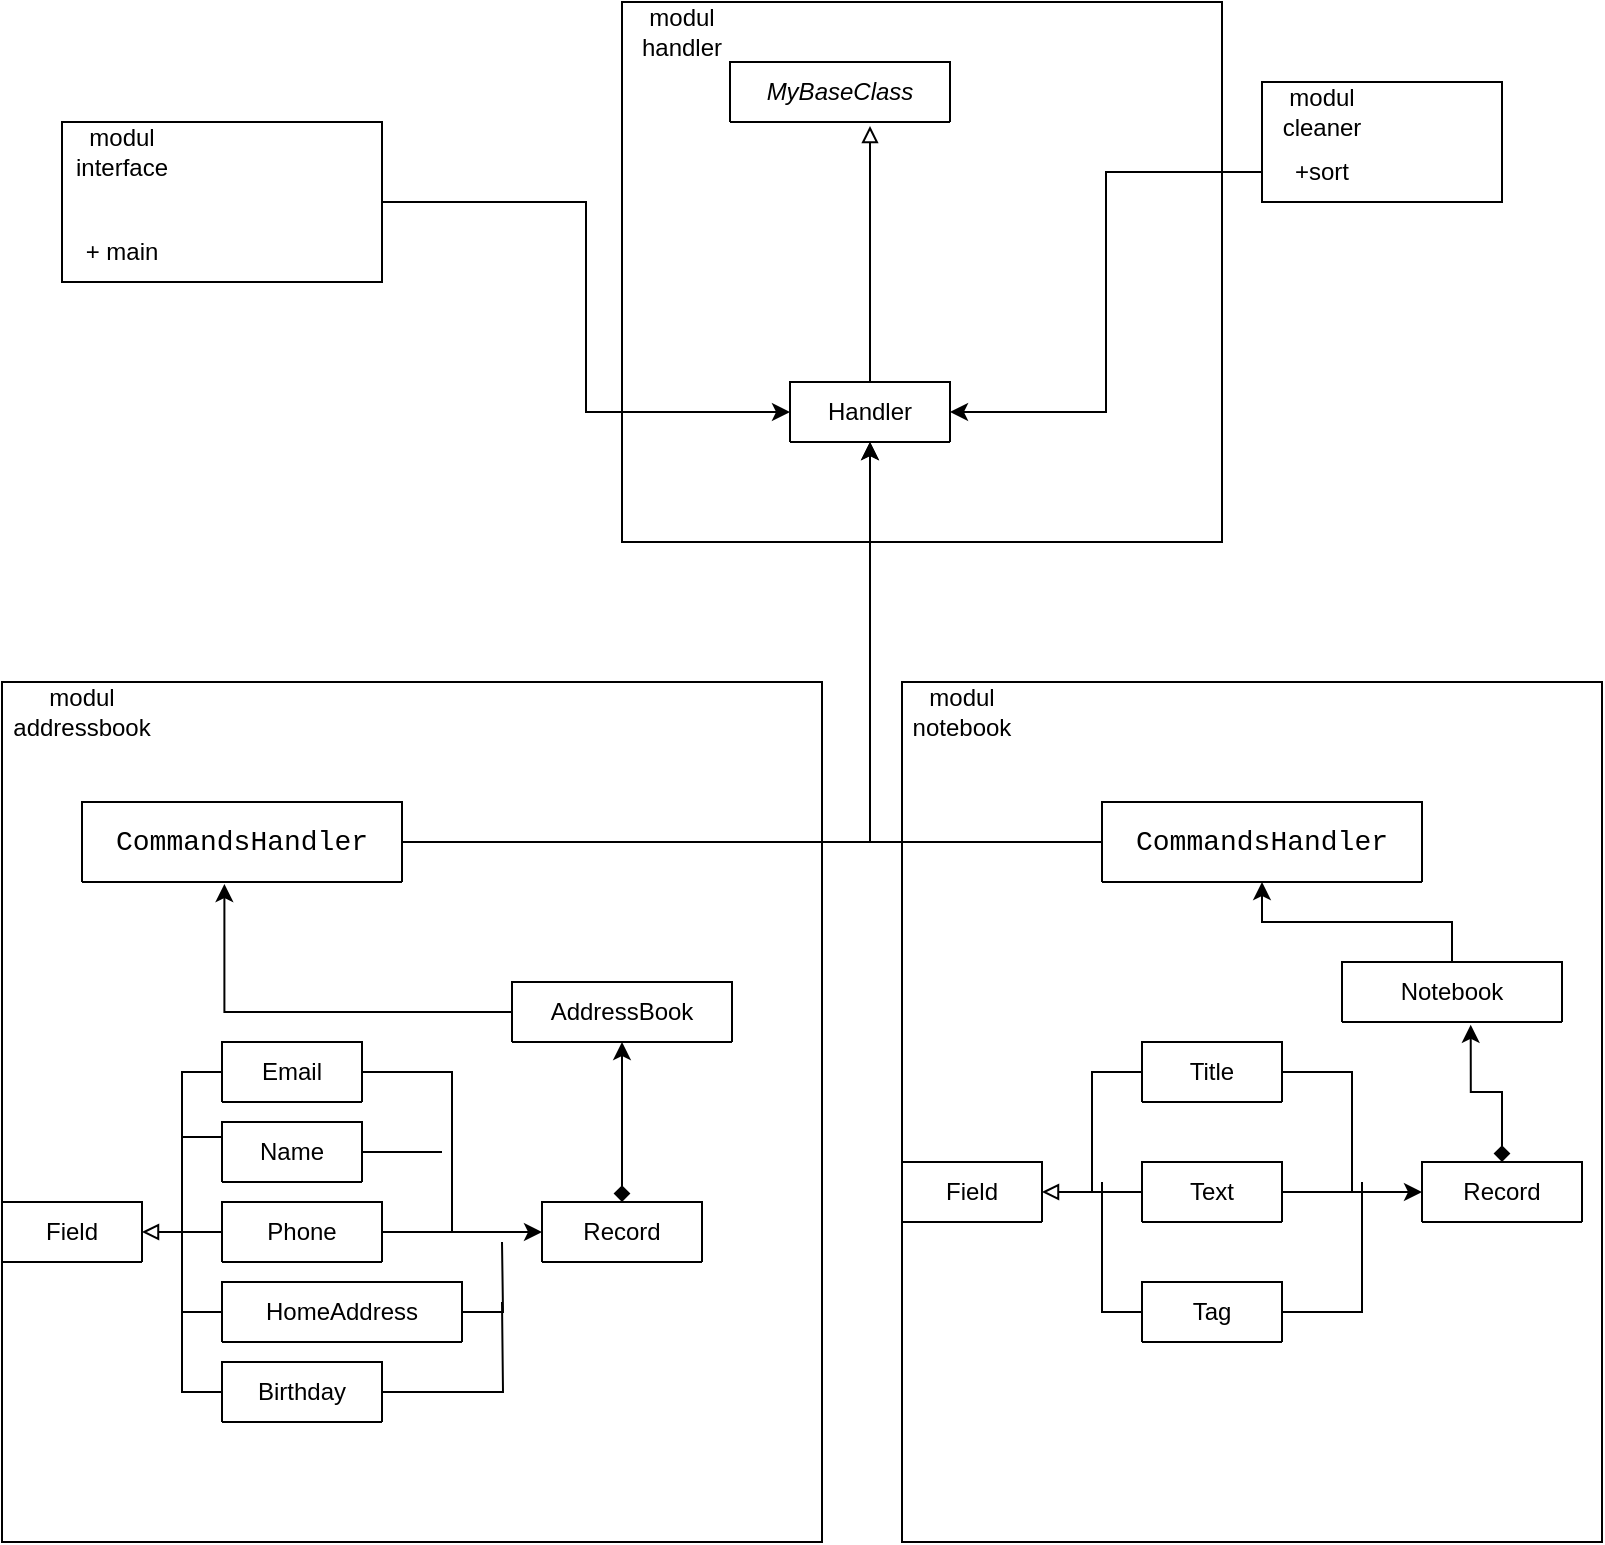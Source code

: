 <mxfile version="21.0.10" type="device"><diagram id="C5RBs43oDa-KdzZeNtuy" name="Page-1"><mxGraphModel dx="1050" dy="549" grid="1" gridSize="10" guides="1" tooltips="1" connect="1" arrows="1" fold="1" page="1" pageScale="1" pageWidth="827" pageHeight="1169" math="0" shadow="0"><root><mxCell id="WIyWlLk6GJQsqaUBKTNV-0"/><mxCell id="WIyWlLk6GJQsqaUBKTNV-1" parent="WIyWlLk6GJQsqaUBKTNV-0"/><mxCell id="cCqd7MNJJcrsHDjFp3FD-171" value="" style="rounded=0;whiteSpace=wrap;html=1;" vertex="1" parent="WIyWlLk6GJQsqaUBKTNV-1"><mxGeometry x="460" y="340" width="350" height="430" as="geometry"/></mxCell><mxCell id="cCqd7MNJJcrsHDjFp3FD-123" value="" style="rounded=0;whiteSpace=wrap;html=1;" vertex="1" parent="WIyWlLk6GJQsqaUBKTNV-1"><mxGeometry x="10" y="340" width="410" height="430" as="geometry"/></mxCell><mxCell id="cCqd7MNJJcrsHDjFp3FD-24" value="" style="rounded=0;whiteSpace=wrap;html=1;align=left;" vertex="1" parent="WIyWlLk6GJQsqaUBKTNV-1"><mxGeometry x="320" width="300" height="270" as="geometry"/></mxCell><mxCell id="cCqd7MNJJcrsHDjFp3FD-6" value="&lt;i&gt;MyBaseClass&lt;/i&gt;" style="swimlane;fontStyle=0;childLayout=stackLayout;horizontal=1;startSize=30;horizontalStack=0;resizeParent=1;resizeParentMax=0;resizeLast=0;collapsible=1;marginBottom=0;whiteSpace=wrap;html=1;" vertex="1" collapsed="1" parent="WIyWlLk6GJQsqaUBKTNV-1"><mxGeometry x="374" y="30" width="110" height="30" as="geometry"><mxRectangle x="404" y="30" width="166" height="120" as="alternateBounds"/></mxGeometry></mxCell><mxCell id="cCqd7MNJJcrsHDjFp3FD-7" value="&lt;div style=&quot;font-family: Consolas, &amp;quot;Courier New&amp;quot;, monospace; line-height: 19px;&quot;&gt;&lt;font style=&quot;font-size: 11px;&quot;&gt;+get_command_suggestion&lt;/font&gt;&lt;/div&gt;" style="text;strokeColor=none;fillColor=none;align=left;verticalAlign=middle;spacingLeft=4;spacingRight=4;overflow=hidden;points=[[0,0.5],[1,0.5]];portConstraint=eastwest;rotatable=0;whiteSpace=wrap;html=1;fontColor=default;labelBackgroundColor=none;labelBorderColor=none;" vertex="1" parent="cCqd7MNJJcrsHDjFp3FD-6"><mxGeometry y="30" width="166" height="30" as="geometry"/></mxCell><mxCell id="cCqd7MNJJcrsHDjFp3FD-8" value="&lt;div style=&quot;line-height: 19px;&quot;&gt;&lt;span style=&quot;font-size: 11px; background-color: rgb(255, 255, 255);&quot;&gt;+execute_command&lt;/span&gt;&lt;br&gt;&lt;/div&gt;" style="text;strokeColor=none;fillColor=none;align=left;verticalAlign=middle;spacingLeft=4;spacingRight=4;overflow=hidden;points=[[0,0.5],[1,0.5]];portConstraint=eastwest;rotatable=0;whiteSpace=wrap;html=1;" vertex="1" parent="cCqd7MNJJcrsHDjFp3FD-6"><mxGeometry y="60" width="166" height="30" as="geometry"/></mxCell><mxCell id="cCqd7MNJJcrsHDjFp3FD-9" value="&lt;font style=&quot;font-size: 11px;&quot;&gt;+run&lt;/font&gt;" style="text;strokeColor=none;fillColor=none;align=left;verticalAlign=middle;spacingLeft=4;spacingRight=4;overflow=hidden;points=[[0,0.5],[1,0.5]];portConstraint=eastwest;rotatable=0;whiteSpace=wrap;html=1;" vertex="1" parent="cCqd7MNJJcrsHDjFp3FD-6"><mxGeometry y="90" width="166" height="30" as="geometry"/></mxCell><mxCell id="cCqd7MNJJcrsHDjFp3FD-125" style="edgeStyle=orthogonalEdgeStyle;rounded=0;orthogonalLoop=1;jettySize=auto;html=1;endArrow=block;endFill=0;" edge="1" parent="WIyWlLk6GJQsqaUBKTNV-1" source="cCqd7MNJJcrsHDjFp3FD-10"><mxGeometry relative="1" as="geometry"><mxPoint x="444" y="62" as="targetPoint"/></mxGeometry></mxCell><mxCell id="cCqd7MNJJcrsHDjFp3FD-10" value="Handler" style="swimlane;fontStyle=0;childLayout=stackLayout;horizontal=1;startSize=30;horizontalStack=0;resizeParent=1;resizeParentMax=0;resizeLast=0;collapsible=1;marginBottom=0;whiteSpace=wrap;html=1;" vertex="1" collapsed="1" parent="WIyWlLk6GJQsqaUBKTNV-1"><mxGeometry x="404" y="190" width="80" height="30" as="geometry"><mxRectangle x="404" y="190" width="166" height="150" as="alternateBounds"/></mxGeometry></mxCell><mxCell id="cCqd7MNJJcrsHDjFp3FD-11" value="-init" style="text;strokeColor=none;fillColor=none;align=left;verticalAlign=middle;spacingLeft=4;spacingRight=4;overflow=hidden;points=[[0,0.5],[1,0.5]];portConstraint=eastwest;rotatable=0;whiteSpace=wrap;html=1;" vertex="1" parent="cCqd7MNJJcrsHDjFp3FD-10"><mxGeometry y="30" width="166" height="30" as="geometry"/></mxCell><mxCell id="cCqd7MNJJcrsHDjFp3FD-52" value="+get_command_suggestion" style="text;strokeColor=none;fillColor=none;align=left;verticalAlign=middle;spacingLeft=4;spacingRight=4;overflow=hidden;points=[[0,0.5],[1,0.5]];portConstraint=eastwest;rotatable=0;whiteSpace=wrap;html=1;" vertex="1" parent="cCqd7MNJJcrsHDjFp3FD-10"><mxGeometry y="60" width="166" height="30" as="geometry"/></mxCell><mxCell id="cCqd7MNJJcrsHDjFp3FD-12" value="+execute_command" style="text;strokeColor=none;fillColor=none;align=left;verticalAlign=middle;spacingLeft=4;spacingRight=4;overflow=hidden;points=[[0,0.5],[1,0.5]];portConstraint=eastwest;rotatable=0;whiteSpace=wrap;html=1;" vertex="1" parent="cCqd7MNJJcrsHDjFp3FD-10"><mxGeometry y="90" width="166" height="30" as="geometry"/></mxCell><mxCell id="cCqd7MNJJcrsHDjFp3FD-13" value="+run" style="text;strokeColor=none;fillColor=none;align=left;verticalAlign=middle;spacingLeft=4;spacingRight=4;overflow=hidden;points=[[0,0.5],[1,0.5]];portConstraint=eastwest;rotatable=0;whiteSpace=wrap;html=1;" vertex="1" parent="cCqd7MNJJcrsHDjFp3FD-10"><mxGeometry y="120" width="166" height="30" as="geometry"/></mxCell><mxCell id="cCqd7MNJJcrsHDjFp3FD-25" value="modul handler" style="text;html=1;strokeColor=none;fillColor=none;align=center;verticalAlign=middle;whiteSpace=wrap;rounded=0;" vertex="1" parent="WIyWlLk6GJQsqaUBKTNV-1"><mxGeometry x="320" width="60" height="30" as="geometry"/></mxCell><mxCell id="cCqd7MNJJcrsHDjFp3FD-29" style="edgeStyle=orthogonalEdgeStyle;rounded=0;orthogonalLoop=1;jettySize=auto;html=1;entryX=0;entryY=0.5;entryDx=0;entryDy=0;" edge="1" parent="WIyWlLk6GJQsqaUBKTNV-1" source="cCqd7MNJJcrsHDjFp3FD-26" target="cCqd7MNJJcrsHDjFp3FD-12"><mxGeometry relative="1" as="geometry"/></mxCell><mxCell id="cCqd7MNJJcrsHDjFp3FD-26" value="" style="rounded=0;whiteSpace=wrap;html=1;" vertex="1" parent="WIyWlLk6GJQsqaUBKTNV-1"><mxGeometry x="40" y="60" width="160" height="80" as="geometry"/></mxCell><mxCell id="cCqd7MNJJcrsHDjFp3FD-27" value="modul interface" style="text;html=1;strokeColor=none;fillColor=none;align=center;verticalAlign=middle;whiteSpace=wrap;rounded=0;" vertex="1" parent="WIyWlLk6GJQsqaUBKTNV-1"><mxGeometry x="40" y="60" width="60" height="30" as="geometry"/></mxCell><mxCell id="cCqd7MNJJcrsHDjFp3FD-28" value="+ main" style="text;html=1;strokeColor=none;fillColor=none;align=center;verticalAlign=middle;whiteSpace=wrap;rounded=0;" vertex="1" parent="WIyWlLk6GJQsqaUBKTNV-1"><mxGeometry x="40" y="110" width="60" height="30" as="geometry"/></mxCell><mxCell id="cCqd7MNJJcrsHDjFp3FD-30" value="" style="rounded=0;whiteSpace=wrap;html=1;" vertex="1" parent="WIyWlLk6GJQsqaUBKTNV-1"><mxGeometry x="640" y="40" width="120" height="60" as="geometry"/></mxCell><mxCell id="cCqd7MNJJcrsHDjFp3FD-32" value="modul cleaner" style="text;html=1;strokeColor=none;fillColor=none;align=center;verticalAlign=middle;whiteSpace=wrap;rounded=0;" vertex="1" parent="WIyWlLk6GJQsqaUBKTNV-1"><mxGeometry x="640" y="40" width="60" height="30" as="geometry"/></mxCell><mxCell id="cCqd7MNJJcrsHDjFp3FD-35" style="edgeStyle=orthogonalEdgeStyle;rounded=0;orthogonalLoop=1;jettySize=auto;html=1;entryX=1;entryY=0.5;entryDx=0;entryDy=0;" edge="1" parent="WIyWlLk6GJQsqaUBKTNV-1" source="cCqd7MNJJcrsHDjFp3FD-34" target="cCqd7MNJJcrsHDjFp3FD-12"><mxGeometry relative="1" as="geometry"/></mxCell><mxCell id="cCqd7MNJJcrsHDjFp3FD-34" value="+sort" style="text;html=1;strokeColor=none;fillColor=none;align=center;verticalAlign=middle;whiteSpace=wrap;rounded=0;" vertex="1" parent="WIyWlLk6GJQsqaUBKTNV-1"><mxGeometry x="640" y="70" width="60" height="30" as="geometry"/></mxCell><mxCell id="cCqd7MNJJcrsHDjFp3FD-122" style="edgeStyle=orthogonalEdgeStyle;rounded=0;orthogonalLoop=1;jettySize=auto;html=1;" edge="1" parent="WIyWlLk6GJQsqaUBKTNV-1" source="cCqd7MNJJcrsHDjFp3FD-36" target="cCqd7MNJJcrsHDjFp3FD-10"><mxGeometry relative="1" as="geometry"/></mxCell><mxCell id="cCqd7MNJJcrsHDjFp3FD-36" value="&lt;div style=&quot;font-family: Consolas, &amp;quot;Courier New&amp;quot;, monospace; font-size: 14px; line-height: 19px;&quot;&gt;&lt;span style=&quot;background-color: rgb(255, 255, 255);&quot;&gt;CommandsHandler&lt;/span&gt;&lt;/div&gt;" style="swimlane;fontStyle=0;childLayout=stackLayout;horizontal=1;startSize=40;horizontalStack=0;resizeParent=1;resizeParentMax=0;resizeLast=0;collapsible=1;marginBottom=0;whiteSpace=wrap;html=1;" vertex="1" collapsed="1" parent="WIyWlLk6GJQsqaUBKTNV-1"><mxGeometry x="50" y="400" width="160" height="40" as="geometry"><mxRectangle x="50" y="360" width="190" height="220" as="alternateBounds"/></mxGeometry></mxCell><mxCell id="cCqd7MNJJcrsHDjFp3FD-37" value="&lt;div style=&quot;font-family: Consolas, &amp;quot;Courier New&amp;quot;, monospace; font-size: 14px; line-height: 19px;&quot;&gt;&lt;span style=&quot;background-color: rgb(255, 255, 255);&quot;&gt;+add_contacts&lt;/span&gt;&lt;/div&gt;" style="text;strokeColor=none;fillColor=none;align=left;verticalAlign=middle;spacingLeft=4;spacingRight=4;overflow=hidden;points=[[0,0.5],[1,0.5]];portConstraint=eastwest;rotatable=0;whiteSpace=wrap;html=1;" vertex="1" parent="cCqd7MNJJcrsHDjFp3FD-36"><mxGeometry y="40" width="190" height="30" as="geometry"/></mxCell><mxCell id="cCqd7MNJJcrsHDjFp3FD-38" value="&lt;div style=&quot;font-family: Consolas, &amp;quot;Courier New&amp;quot;, monospace; font-size: 14px; line-height: 19px;&quot;&gt;&lt;span style=&quot;background-color: rgb(255, 255, 255);&quot;&gt;+show_all_contacts&lt;/span&gt;&lt;/div&gt;" style="text;strokeColor=none;fillColor=none;align=left;verticalAlign=middle;spacingLeft=4;spacingRight=4;overflow=hidden;points=[[0,0.5],[1,0.5]];portConstraint=eastwest;rotatable=0;whiteSpace=wrap;html=1;" vertex="1" parent="cCqd7MNJJcrsHDjFp3FD-36"><mxGeometry y="70" width="190" height="30" as="geometry"/></mxCell><mxCell id="cCqd7MNJJcrsHDjFp3FD-39" value="&lt;div style=&quot;font-family: Consolas, &amp;quot;Courier New&amp;quot;, monospace; font-size: 14px; line-height: 19px;&quot;&gt;&lt;span style=&quot;background-color: rgb(255, 255, 255);&quot;&gt;+find_contacts&lt;/span&gt;&lt;/div&gt;" style="text;strokeColor=none;fillColor=none;align=left;verticalAlign=middle;spacingLeft=4;spacingRight=4;overflow=hidden;points=[[0,0.5],[1,0.5]];portConstraint=eastwest;rotatable=0;whiteSpace=wrap;html=1;" vertex="1" parent="cCqd7MNJJcrsHDjFp3FD-36"><mxGeometry y="100" width="190" height="30" as="geometry"/></mxCell><mxCell id="cCqd7MNJJcrsHDjFp3FD-40" value="&lt;div style=&quot;font-family: Consolas, &amp;quot;Courier New&amp;quot;, monospace; font-size: 14px; line-height: 19px;&quot;&gt;&lt;div style=&quot;line-height: 19px;&quot;&gt;&lt;span style=&quot;background-color: rgb(255, 255, 255);&quot;&gt;+birthday_contacts&lt;/span&gt;&lt;/div&gt;&lt;/div&gt;" style="text;strokeColor=none;fillColor=none;align=left;verticalAlign=middle;spacingLeft=4;spacingRight=4;overflow=hidden;points=[[0,0.5],[1,0.5]];portConstraint=eastwest;rotatable=0;whiteSpace=wrap;html=1;" vertex="1" parent="cCqd7MNJJcrsHDjFp3FD-36"><mxGeometry y="130" width="190" height="30" as="geometry"/></mxCell><mxCell id="cCqd7MNJJcrsHDjFp3FD-42" value="&lt;div style=&quot;font-family: Consolas, &amp;quot;Courier New&amp;quot;, monospace; font-size: 14px; line-height: 19px;&quot;&gt;&lt;div style=&quot;line-height: 19px;&quot;&gt;&lt;div style=&quot;line-height: 19px;&quot;&gt;&lt;span style=&quot;background-color: rgb(255, 255, 255);&quot;&gt;+change_contacts&lt;/span&gt;&lt;/div&gt;&lt;/div&gt;&lt;/div&gt;" style="text;strokeColor=none;fillColor=none;align=left;verticalAlign=middle;spacingLeft=4;spacingRight=4;overflow=hidden;points=[[0,0.5],[1,0.5]];portConstraint=eastwest;rotatable=0;whiteSpace=wrap;html=1;" vertex="1" parent="cCqd7MNJJcrsHDjFp3FD-36"><mxGeometry y="160" width="190" height="30" as="geometry"/></mxCell><mxCell id="cCqd7MNJJcrsHDjFp3FD-43" value="&lt;div style=&quot;font-family: Consolas, &amp;quot;Courier New&amp;quot;, monospace; font-size: 14px; line-height: 19px;&quot;&gt;&lt;div style=&quot;line-height: 19px;&quot;&gt;&lt;div style=&quot;line-height: 19px;&quot;&gt;&lt;div style=&quot;line-height: 19px;&quot;&gt;&lt;span style=&quot;background-color: rgb(255, 255, 255);&quot;&gt;+remove_contacts&lt;/span&gt;&lt;/div&gt;&lt;/div&gt;&lt;/div&gt;&lt;/div&gt;" style="text;strokeColor=none;fillColor=none;align=left;verticalAlign=middle;spacingLeft=4;spacingRight=4;overflow=hidden;points=[[0,0.5],[1,0.5]];portConstraint=eastwest;rotatable=0;whiteSpace=wrap;html=1;" vertex="1" parent="cCqd7MNJJcrsHDjFp3FD-36"><mxGeometry y="190" width="190" height="30" as="geometry"/></mxCell><mxCell id="cCqd7MNJJcrsHDjFp3FD-121" style="edgeStyle=orthogonalEdgeStyle;rounded=0;orthogonalLoop=1;jettySize=auto;html=1;entryX=0.445;entryY=1.025;entryDx=0;entryDy=0;entryPerimeter=0;" edge="1" parent="WIyWlLk6GJQsqaUBKTNV-1" source="cCqd7MNJJcrsHDjFp3FD-44" target="cCqd7MNJJcrsHDjFp3FD-36"><mxGeometry relative="1" as="geometry"/></mxCell><mxCell id="cCqd7MNJJcrsHDjFp3FD-44" value="AddressBook" style="swimlane;fontStyle=0;childLayout=stackLayout;horizontal=1;startSize=30;horizontalStack=0;resizeParent=1;resizeParentMax=0;resizeLast=0;collapsible=1;marginBottom=0;whiteSpace=wrap;html=1;" vertex="1" collapsed="1" parent="WIyWlLk6GJQsqaUBKTNV-1"><mxGeometry x="265" y="490" width="110" height="30" as="geometry"><mxRectangle x="40" y="480" width="140" height="270" as="alternateBounds"/></mxGeometry></mxCell><mxCell id="cCqd7MNJJcrsHDjFp3FD-57" value="-instance" style="text;strokeColor=none;fillColor=none;align=left;verticalAlign=middle;spacingLeft=4;spacingRight=4;overflow=hidden;points=[[0,0.5],[1,0.5]];portConstraint=eastwest;rotatable=0;whiteSpace=wrap;html=1;" vertex="1" parent="cCqd7MNJJcrsHDjFp3FD-44"><mxGeometry y="30" width="140" height="30" as="geometry"/></mxCell><mxCell id="cCqd7MNJJcrsHDjFp3FD-45" value="-new" style="text;strokeColor=none;fillColor=none;align=left;verticalAlign=middle;spacingLeft=4;spacingRight=4;overflow=hidden;points=[[0,0.5],[1,0.5]];portConstraint=eastwest;rotatable=0;whiteSpace=wrap;html=1;" vertex="1" parent="cCqd7MNJJcrsHDjFp3FD-44"><mxGeometry y="60" width="140" height="30" as="geometry"/></mxCell><mxCell id="cCqd7MNJJcrsHDjFp3FD-46" value="-init" style="text;strokeColor=none;fillColor=none;align=left;verticalAlign=middle;spacingLeft=4;spacingRight=4;overflow=hidden;points=[[0,0.5],[1,0.5]];portConstraint=eastwest;rotatable=0;whiteSpace=wrap;html=1;" vertex="1" parent="cCqd7MNJJcrsHDjFp3FD-44"><mxGeometry y="90" width="140" height="30" as="geometry"/></mxCell><mxCell id="cCqd7MNJJcrsHDjFp3FD-47" value="+remove_contacts" style="text;strokeColor=none;fillColor=none;align=left;verticalAlign=middle;spacingLeft=4;spacingRight=4;overflow=hidden;points=[[0,0.5],[1,0.5]];portConstraint=eastwest;rotatable=0;whiteSpace=wrap;html=1;" vertex="1" parent="cCqd7MNJJcrsHDjFp3FD-44"><mxGeometry y="120" width="140" height="30" as="geometry"/></mxCell><mxCell id="cCqd7MNJJcrsHDjFp3FD-48" value="+iterate" style="text;strokeColor=none;fillColor=none;align=left;verticalAlign=middle;spacingLeft=4;spacingRight=4;overflow=hidden;points=[[0,0.5],[1,0.5]];portConstraint=eastwest;rotatable=0;whiteSpace=wrap;html=1;" vertex="1" parent="cCqd7MNJJcrsHDjFp3FD-44"><mxGeometry y="150" width="140" height="30" as="geometry"/></mxCell><mxCell id="cCqd7MNJJcrsHDjFp3FD-49" value="+add_record" style="text;strokeColor=none;fillColor=none;align=left;verticalAlign=middle;spacingLeft=4;spacingRight=4;overflow=hidden;points=[[0,0.5],[1,0.5]];portConstraint=eastwest;rotatable=0;whiteSpace=wrap;html=1;" vertex="1" parent="cCqd7MNJJcrsHDjFp3FD-44"><mxGeometry y="180" width="140" height="30" as="geometry"/></mxCell><mxCell id="cCqd7MNJJcrsHDjFp3FD-50" value="+save_contacts" style="text;strokeColor=none;fillColor=none;align=left;verticalAlign=middle;spacingLeft=4;spacingRight=4;overflow=hidden;points=[[0,0.5],[1,0.5]];portConstraint=eastwest;rotatable=0;whiteSpace=wrap;html=1;" vertex="1" parent="cCqd7MNJJcrsHDjFp3FD-44"><mxGeometry y="210" width="140" height="30" as="geometry"/></mxCell><mxCell id="cCqd7MNJJcrsHDjFp3FD-51" value="+load_contacts" style="text;strokeColor=none;fillColor=none;align=left;verticalAlign=middle;spacingLeft=4;spacingRight=4;overflow=hidden;points=[[0,0.5],[1,0.5]];portConstraint=eastwest;rotatable=0;whiteSpace=wrap;html=1;" vertex="1" parent="cCqd7MNJJcrsHDjFp3FD-44"><mxGeometry y="240" width="140" height="30" as="geometry"/></mxCell><mxCell id="cCqd7MNJJcrsHDjFp3FD-119" style="edgeStyle=orthogonalEdgeStyle;rounded=0;orthogonalLoop=1;jettySize=auto;html=1;startArrow=diamond;startFill=1;" edge="1" parent="WIyWlLk6GJQsqaUBKTNV-1" source="cCqd7MNJJcrsHDjFp3FD-53"><mxGeometry relative="1" as="geometry"><mxPoint x="320" y="520" as="targetPoint"/></mxGeometry></mxCell><mxCell id="cCqd7MNJJcrsHDjFp3FD-53" value="Record" style="swimlane;fontStyle=0;childLayout=stackLayout;horizontal=1;startSize=30;horizontalStack=0;resizeParent=1;resizeParentMax=0;resizeLast=0;collapsible=1;marginBottom=0;whiteSpace=wrap;html=1;" vertex="1" collapsed="1" parent="WIyWlLk6GJQsqaUBKTNV-1"><mxGeometry x="280" y="600" width="80" height="30" as="geometry"><mxRectangle x="210" y="480" width="140" height="240" as="alternateBounds"/></mxGeometry></mxCell><mxCell id="cCqd7MNJJcrsHDjFp3FD-54" value="-init" style="text;strokeColor=none;fillColor=none;align=left;verticalAlign=middle;spacingLeft=4;spacingRight=4;overflow=hidden;points=[[0,0.5],[1,0.5]];portConstraint=eastwest;rotatable=0;whiteSpace=wrap;html=1;" vertex="1" parent="cCqd7MNJJcrsHDjFp3FD-53"><mxGeometry y="30" width="140" height="30" as="geometry"/></mxCell><mxCell id="cCqd7MNJJcrsHDjFp3FD-55" value="+add_phone" style="text;strokeColor=none;fillColor=none;align=left;verticalAlign=middle;spacingLeft=4;spacingRight=4;overflow=hidden;points=[[0,0.5],[1,0.5]];portConstraint=eastwest;rotatable=0;whiteSpace=wrap;html=1;" vertex="1" parent="cCqd7MNJJcrsHDjFp3FD-53"><mxGeometry y="60" width="140" height="30" as="geometry"/></mxCell><mxCell id="cCqd7MNJJcrsHDjFp3FD-56" value="+create_phone" style="text;strokeColor=none;fillColor=none;align=left;verticalAlign=middle;spacingLeft=4;spacingRight=4;overflow=hidden;points=[[0,0.5],[1,0.5]];portConstraint=eastwest;rotatable=0;whiteSpace=wrap;html=1;" vertex="1" parent="cCqd7MNJJcrsHDjFp3FD-53"><mxGeometry y="90" width="140" height="30" as="geometry"/></mxCell><mxCell id="cCqd7MNJJcrsHDjFp3FD-58" value="+create_email" style="text;strokeColor=none;fillColor=none;align=left;verticalAlign=middle;spacingLeft=4;spacingRight=4;overflow=hidden;points=[[0,0.5],[1,0.5]];portConstraint=eastwest;rotatable=0;whiteSpace=wrap;html=1;" vertex="1" parent="cCqd7MNJJcrsHDjFp3FD-53"><mxGeometry y="120" width="140" height="30" as="geometry"/></mxCell><mxCell id="cCqd7MNJJcrsHDjFp3FD-59" value="+create_birthday" style="text;strokeColor=none;fillColor=none;align=left;verticalAlign=middle;spacingLeft=4;spacingRight=4;overflow=hidden;points=[[0,0.5],[1,0.5]];portConstraint=eastwest;rotatable=0;whiteSpace=wrap;html=1;" vertex="1" parent="cCqd7MNJJcrsHDjFp3FD-53"><mxGeometry y="150" width="140" height="30" as="geometry"/></mxCell><mxCell id="cCqd7MNJJcrsHDjFp3FD-60" value="+home_address_create" style="text;strokeColor=none;fillColor=none;align=left;verticalAlign=middle;spacingLeft=4;spacingRight=4;overflow=hidden;points=[[0,0.5],[1,0.5]];portConstraint=eastwest;rotatable=0;whiteSpace=wrap;html=1;" vertex="1" parent="cCqd7MNJJcrsHDjFp3FD-53"><mxGeometry y="180" width="140" height="30" as="geometry"/></mxCell><mxCell id="cCqd7MNJJcrsHDjFp3FD-61" value="+formatting_record" style="text;strokeColor=none;fillColor=none;align=left;verticalAlign=middle;spacingLeft=4;spacingRight=4;overflow=hidden;points=[[0,0.5],[1,0.5]];portConstraint=eastwest;rotatable=0;whiteSpace=wrap;html=1;" vertex="1" parent="cCqd7MNJJcrsHDjFp3FD-53"><mxGeometry y="210" width="140" height="30" as="geometry"/></mxCell><mxCell id="cCqd7MNJJcrsHDjFp3FD-62" value="Field" style="swimlane;fontStyle=0;childLayout=stackLayout;horizontal=1;startSize=30;horizontalStack=0;resizeParent=1;resizeParentMax=0;resizeLast=0;collapsible=1;marginBottom=0;whiteSpace=wrap;html=1;" vertex="1" collapsed="1" parent="WIyWlLk6GJQsqaUBKTNV-1"><mxGeometry x="10" y="600" width="70" height="30" as="geometry"><mxRectangle x="480" y="410" width="140" height="90" as="alternateBounds"/></mxGeometry></mxCell><mxCell id="cCqd7MNJJcrsHDjFp3FD-63" value="-init" style="text;strokeColor=none;fillColor=none;align=left;verticalAlign=middle;spacingLeft=4;spacingRight=4;overflow=hidden;points=[[0,0.5],[1,0.5]];portConstraint=eastwest;rotatable=0;whiteSpace=wrap;html=1;" vertex="1" parent="cCqd7MNJJcrsHDjFp3FD-62"><mxGeometry y="30" width="140" height="30" as="geometry"/></mxCell><mxCell id="cCqd7MNJJcrsHDjFp3FD-64" value="-value" style="text;strokeColor=none;fillColor=none;align=left;verticalAlign=middle;spacingLeft=4;spacingRight=4;overflow=hidden;points=[[0,0.5],[1,0.5]];portConstraint=eastwest;rotatable=0;whiteSpace=wrap;html=1;" vertex="1" parent="cCqd7MNJJcrsHDjFp3FD-62"><mxGeometry y="60" width="140" height="30" as="geometry"/></mxCell><mxCell id="cCqd7MNJJcrsHDjFp3FD-110" style="edgeStyle=orthogonalEdgeStyle;rounded=0;orthogonalLoop=1;jettySize=auto;html=1;exitX=0;exitY=0.25;exitDx=0;exitDy=0;endArrow=none;endFill=0;" edge="1" parent="WIyWlLk6GJQsqaUBKTNV-1" source="cCqd7MNJJcrsHDjFp3FD-66"><mxGeometry relative="1" as="geometry"><mxPoint x="100" y="570" as="targetPoint"/></mxGeometry></mxCell><mxCell id="cCqd7MNJJcrsHDjFp3FD-115" style="edgeStyle=orthogonalEdgeStyle;rounded=0;orthogonalLoop=1;jettySize=auto;html=1;endArrow=none;endFill=0;" edge="1" parent="WIyWlLk6GJQsqaUBKTNV-1" source="cCqd7MNJJcrsHDjFp3FD-66"><mxGeometry relative="1" as="geometry"><mxPoint x="230" y="575" as="targetPoint"/></mxGeometry></mxCell><mxCell id="cCqd7MNJJcrsHDjFp3FD-66" value="Name" style="swimlane;fontStyle=0;childLayout=stackLayout;horizontal=1;startSize=30;horizontalStack=0;resizeParent=1;resizeParentMax=0;resizeLast=0;collapsible=1;marginBottom=0;whiteSpace=wrap;html=1;" vertex="1" collapsed="1" parent="WIyWlLk6GJQsqaUBKTNV-1"><mxGeometry x="120" y="560" width="70" height="30" as="geometry"><mxRectangle x="40" y="560" width="140" height="60" as="alternateBounds"/></mxGeometry></mxCell><mxCell id="cCqd7MNJJcrsHDjFp3FD-111" style="edgeStyle=orthogonalEdgeStyle;rounded=0;orthogonalLoop=1;jettySize=auto;html=1;endArrow=none;endFill=0;" edge="1" parent="WIyWlLk6GJQsqaUBKTNV-1" source="cCqd7MNJJcrsHDjFp3FD-70"><mxGeometry relative="1" as="geometry"><mxPoint x="90" y="615" as="targetPoint"/></mxGeometry></mxCell><mxCell id="cCqd7MNJJcrsHDjFp3FD-116" style="edgeStyle=orthogonalEdgeStyle;rounded=0;orthogonalLoop=1;jettySize=auto;html=1;endArrow=none;endFill=0;" edge="1" parent="WIyWlLk6GJQsqaUBKTNV-1" source="cCqd7MNJJcrsHDjFp3FD-70"><mxGeometry relative="1" as="geometry"><mxPoint x="240" y="615" as="targetPoint"/></mxGeometry></mxCell><mxCell id="cCqd7MNJJcrsHDjFp3FD-70" value="Phone" style="swimlane;fontStyle=0;childLayout=stackLayout;horizontal=1;startSize=30;horizontalStack=0;resizeParent=1;resizeParentMax=0;resizeLast=0;collapsible=1;marginBottom=0;whiteSpace=wrap;html=1;" vertex="1" collapsed="1" parent="WIyWlLk6GJQsqaUBKTNV-1"><mxGeometry x="120" y="600" width="80" height="30" as="geometry"><mxRectangle x="140" y="560" width="140" height="90" as="alternateBounds"/></mxGeometry></mxCell><mxCell id="cCqd7MNJJcrsHDjFp3FD-71" value="-value" style="text;strokeColor=none;fillColor=none;align=left;verticalAlign=middle;spacingLeft=4;spacingRight=4;overflow=hidden;points=[[0,0.5],[1,0.5]];portConstraint=eastwest;rotatable=0;whiteSpace=wrap;html=1;" vertex="1" parent="cCqd7MNJJcrsHDjFp3FD-70"><mxGeometry y="30" width="140" height="30" as="geometry"/></mxCell><mxCell id="cCqd7MNJJcrsHDjFp3FD-72" value="+validate_phone" style="text;strokeColor=none;fillColor=none;align=left;verticalAlign=middle;spacingLeft=4;spacingRight=4;overflow=hidden;points=[[0,0.5],[1,0.5]];portConstraint=eastwest;rotatable=0;whiteSpace=wrap;html=1;" vertex="1" parent="cCqd7MNJJcrsHDjFp3FD-70"><mxGeometry y="60" width="140" height="30" as="geometry"/></mxCell><mxCell id="cCqd7MNJJcrsHDjFp3FD-109" style="edgeStyle=orthogonalEdgeStyle;rounded=0;orthogonalLoop=1;jettySize=auto;html=1;entryX=1;entryY=0.5;entryDx=0;entryDy=0;endArrow=block;endFill=0;" edge="1" parent="WIyWlLk6GJQsqaUBKTNV-1" source="cCqd7MNJJcrsHDjFp3FD-74" target="cCqd7MNJJcrsHDjFp3FD-62"><mxGeometry relative="1" as="geometry"/></mxCell><mxCell id="cCqd7MNJJcrsHDjFp3FD-114" style="edgeStyle=orthogonalEdgeStyle;rounded=0;orthogonalLoop=1;jettySize=auto;html=1;entryX=0;entryY=0.5;entryDx=0;entryDy=0;" edge="1" parent="WIyWlLk6GJQsqaUBKTNV-1" source="cCqd7MNJJcrsHDjFp3FD-74" target="cCqd7MNJJcrsHDjFp3FD-53"><mxGeometry relative="1" as="geometry"/></mxCell><mxCell id="cCqd7MNJJcrsHDjFp3FD-74" value="Email" style="swimlane;fontStyle=0;childLayout=stackLayout;horizontal=1;startSize=30;horizontalStack=0;resizeParent=1;resizeParentMax=0;resizeLast=0;collapsible=1;marginBottom=0;whiteSpace=wrap;html=1;" vertex="1" collapsed="1" parent="WIyWlLk6GJQsqaUBKTNV-1"><mxGeometry x="120" y="520" width="70" height="30" as="geometry"><mxRectangle x="240" y="560" width="140" height="60" as="alternateBounds"/></mxGeometry></mxCell><mxCell id="cCqd7MNJJcrsHDjFp3FD-75" value="+validate_email" style="text;strokeColor=none;fillColor=none;align=left;verticalAlign=middle;spacingLeft=4;spacingRight=4;overflow=hidden;points=[[0,0.5],[1,0.5]];portConstraint=eastwest;rotatable=0;whiteSpace=wrap;html=1;" vertex="1" parent="cCqd7MNJJcrsHDjFp3FD-74"><mxGeometry y="30" width="140" height="30" as="geometry"/></mxCell><mxCell id="cCqd7MNJJcrsHDjFp3FD-113" style="edgeStyle=orthogonalEdgeStyle;rounded=0;orthogonalLoop=1;jettySize=auto;html=1;endArrow=none;endFill=0;" edge="1" parent="WIyWlLk6GJQsqaUBKTNV-1" source="cCqd7MNJJcrsHDjFp3FD-78"><mxGeometry relative="1" as="geometry"><mxPoint x="100" y="650" as="targetPoint"/></mxGeometry></mxCell><mxCell id="cCqd7MNJJcrsHDjFp3FD-118" style="edgeStyle=orthogonalEdgeStyle;rounded=0;orthogonalLoop=1;jettySize=auto;html=1;endArrow=none;endFill=0;" edge="1" parent="WIyWlLk6GJQsqaUBKTNV-1" source="cCqd7MNJJcrsHDjFp3FD-78"><mxGeometry relative="1" as="geometry"><mxPoint x="260" y="650" as="targetPoint"/></mxGeometry></mxCell><mxCell id="cCqd7MNJJcrsHDjFp3FD-78" value="Birthday" style="swimlane;fontStyle=0;childLayout=stackLayout;horizontal=1;startSize=30;horizontalStack=0;resizeParent=1;resizeParentMax=0;resizeLast=0;collapsible=1;marginBottom=0;whiteSpace=wrap;html=1;" vertex="1" collapsed="1" parent="WIyWlLk6GJQsqaUBKTNV-1"><mxGeometry x="120" y="680" width="80" height="30" as="geometry"><mxRectangle x="334" y="560" width="140" height="90" as="alternateBounds"/></mxGeometry></mxCell><mxCell id="cCqd7MNJJcrsHDjFp3FD-79" value="-value" style="text;strokeColor=none;fillColor=none;align=left;verticalAlign=middle;spacingLeft=4;spacingRight=4;overflow=hidden;points=[[0,0.5],[1,0.5]];portConstraint=eastwest;rotatable=0;whiteSpace=wrap;html=1;" vertex="1" parent="cCqd7MNJJcrsHDjFp3FD-78"><mxGeometry y="30" width="140" height="30" as="geometry"/></mxCell><mxCell id="cCqd7MNJJcrsHDjFp3FD-80" value="+validate_birthday" style="text;strokeColor=none;fillColor=none;align=left;verticalAlign=middle;spacingLeft=4;spacingRight=4;overflow=hidden;points=[[0,0.5],[1,0.5]];portConstraint=eastwest;rotatable=0;whiteSpace=wrap;html=1;" vertex="1" parent="cCqd7MNJJcrsHDjFp3FD-78"><mxGeometry y="60" width="140" height="30" as="geometry"/></mxCell><mxCell id="cCqd7MNJJcrsHDjFp3FD-112" style="edgeStyle=orthogonalEdgeStyle;rounded=0;orthogonalLoop=1;jettySize=auto;html=1;endArrow=none;endFill=0;" edge="1" parent="WIyWlLk6GJQsqaUBKTNV-1" source="cCqd7MNJJcrsHDjFp3FD-82"><mxGeometry relative="1" as="geometry"><mxPoint x="100" y="610" as="targetPoint"/></mxGeometry></mxCell><mxCell id="cCqd7MNJJcrsHDjFp3FD-117" style="edgeStyle=orthogonalEdgeStyle;rounded=0;orthogonalLoop=1;jettySize=auto;html=1;endArrow=none;endFill=0;" edge="1" parent="WIyWlLk6GJQsqaUBKTNV-1" source="cCqd7MNJJcrsHDjFp3FD-82"><mxGeometry relative="1" as="geometry"><mxPoint x="260" y="620" as="targetPoint"/></mxGeometry></mxCell><mxCell id="cCqd7MNJJcrsHDjFp3FD-82" value="HomeAddress" style="swimlane;fontStyle=0;childLayout=stackLayout;horizontal=1;startSize=30;horizontalStack=0;resizeParent=1;resizeParentMax=0;resizeLast=0;collapsible=1;marginBottom=0;whiteSpace=wrap;html=1;" vertex="1" collapsed="1" parent="WIyWlLk6GJQsqaUBKTNV-1"><mxGeometry x="120" y="640" width="120" height="30" as="geometry"><mxRectangle x="440" y="560" width="140" height="60" as="alternateBounds"/></mxGeometry></mxCell><mxCell id="cCqd7MNJJcrsHDjFp3FD-124" value="modul addressbook" style="text;html=1;strokeColor=none;fillColor=none;align=center;verticalAlign=middle;whiteSpace=wrap;rounded=0;" vertex="1" parent="WIyWlLk6GJQsqaUBKTNV-1"><mxGeometry x="20" y="340" width="60" height="30" as="geometry"/></mxCell><mxCell id="cCqd7MNJJcrsHDjFp3FD-170" style="edgeStyle=orthogonalEdgeStyle;rounded=0;orthogonalLoop=1;jettySize=auto;html=1;entryX=0.5;entryY=1;entryDx=0;entryDy=0;" edge="1" parent="WIyWlLk6GJQsqaUBKTNV-1" source="cCqd7MNJJcrsHDjFp3FD-126" target="cCqd7MNJJcrsHDjFp3FD-10"><mxGeometry relative="1" as="geometry"/></mxCell><mxCell id="cCqd7MNJJcrsHDjFp3FD-126" value="&lt;div style=&quot;font-family: Consolas, &amp;quot;Courier New&amp;quot;, monospace; font-size: 14px; line-height: 19px;&quot;&gt;&lt;span style=&quot;background-color: rgb(255, 255, 255);&quot;&gt;CommandsHandler&lt;/span&gt;&lt;/div&gt;" style="swimlane;fontStyle=0;childLayout=stackLayout;horizontal=1;startSize=40;horizontalStack=0;resizeParent=1;resizeParentMax=0;resizeLast=0;collapsible=1;marginBottom=0;whiteSpace=wrap;html=1;" vertex="1" collapsed="1" parent="WIyWlLk6GJQsqaUBKTNV-1"><mxGeometry x="560" y="400" width="160" height="40" as="geometry"><mxRectangle x="560" y="400" width="190" height="220" as="alternateBounds"/></mxGeometry></mxCell><mxCell id="cCqd7MNJJcrsHDjFp3FD-127" value="&lt;div style=&quot;font-family: Consolas, &amp;quot;Courier New&amp;quot;, monospace; font-size: 14px; line-height: 19px;&quot;&gt;&lt;span style=&quot;background-color: rgb(255, 255, 255);&quot;&gt;+&lt;/span&gt;add_note&lt;/div&gt;" style="text;strokeColor=none;fillColor=none;align=left;verticalAlign=middle;spacingLeft=4;spacingRight=4;overflow=hidden;points=[[0,0.5],[1,0.5]];portConstraint=eastwest;rotatable=0;whiteSpace=wrap;html=1;" vertex="1" parent="cCqd7MNJJcrsHDjFp3FD-126"><mxGeometry y="40" width="190" height="30" as="geometry"/></mxCell><mxCell id="cCqd7MNJJcrsHDjFp3FD-128" value="&lt;div style=&quot;font-family: Consolas, &amp;quot;Courier New&amp;quot;, monospace; font-size: 14px; line-height: 19px;&quot;&gt;&lt;span style=&quot;background-color: rgb(255, 255, 255);&quot;&gt;+&lt;/span&gt;show_all_notes&lt;/div&gt;" style="text;strokeColor=none;fillColor=none;align=left;verticalAlign=middle;spacingLeft=4;spacingRight=4;overflow=hidden;points=[[0,0.5],[1,0.5]];portConstraint=eastwest;rotatable=0;whiteSpace=wrap;html=1;" vertex="1" parent="cCqd7MNJJcrsHDjFp3FD-126"><mxGeometry y="70" width="190" height="30" as="geometry"/></mxCell><mxCell id="cCqd7MNJJcrsHDjFp3FD-129" value="&lt;div style=&quot;font-family: Consolas, &amp;quot;Courier New&amp;quot;, monospace; font-size: 14px; line-height: 19px;&quot;&gt;&lt;span style=&quot;background-color: rgb(255, 255, 255);&quot;&gt;+&lt;/span&gt;find_note&lt;/div&gt;" style="text;strokeColor=none;fillColor=none;align=left;verticalAlign=middle;spacingLeft=4;spacingRight=4;overflow=hidden;points=[[0,0.5],[1,0.5]];portConstraint=eastwest;rotatable=0;whiteSpace=wrap;html=1;" vertex="1" parent="cCqd7MNJJcrsHDjFp3FD-126"><mxGeometry y="100" width="190" height="30" as="geometry"/></mxCell><mxCell id="cCqd7MNJJcrsHDjFp3FD-130" value="&lt;div style=&quot;font-family: Consolas, &amp;quot;Courier New&amp;quot;, monospace; font-size: 14px; line-height: 19px;&quot;&gt;&lt;div style=&quot;line-height: 19px;&quot;&gt;&lt;span style=&quot;background-color: rgb(255, 255, 255);&quot;&gt;+&lt;/span&gt;sort_notes_by_tag&lt;/div&gt;&lt;/div&gt;" style="text;strokeColor=none;fillColor=none;align=left;verticalAlign=middle;spacingLeft=4;spacingRight=4;overflow=hidden;points=[[0,0.5],[1,0.5]];portConstraint=eastwest;rotatable=0;whiteSpace=wrap;html=1;" vertex="1" parent="cCqd7MNJJcrsHDjFp3FD-126"><mxGeometry y="130" width="190" height="30" as="geometry"/></mxCell><mxCell id="cCqd7MNJJcrsHDjFp3FD-131" value="&lt;div style=&quot;font-family: Consolas, &amp;quot;Courier New&amp;quot;, monospace; font-size: 14px; line-height: 19px;&quot;&gt;&lt;div style=&quot;line-height: 19px;&quot;&gt;&lt;div style=&quot;line-height: 19px;&quot;&gt;&lt;span style=&quot;background-color: rgb(255, 255, 255);&quot;&gt;+&lt;/span&gt;change_note&lt;/div&gt;&lt;/div&gt;&lt;/div&gt;" style="text;strokeColor=none;fillColor=none;align=left;verticalAlign=middle;spacingLeft=4;spacingRight=4;overflow=hidden;points=[[0,0.5],[1,0.5]];portConstraint=eastwest;rotatable=0;whiteSpace=wrap;html=1;" vertex="1" parent="cCqd7MNJJcrsHDjFp3FD-126"><mxGeometry y="160" width="190" height="30" as="geometry"/></mxCell><mxCell id="cCqd7MNJJcrsHDjFp3FD-132" value="&lt;div style=&quot;font-family: Consolas, &amp;quot;Courier New&amp;quot;, monospace; font-size: 14px; line-height: 19px;&quot;&gt;&lt;div style=&quot;line-height: 19px;&quot;&gt;&lt;div style=&quot;line-height: 19px;&quot;&gt;&lt;div style=&quot;line-height: 19px;&quot;&gt;&lt;span style=&quot;background-color: rgb(255, 255, 255);&quot;&gt;+&lt;/span&gt;remove_note&lt;/div&gt;&lt;/div&gt;&lt;/div&gt;&lt;/div&gt;" style="text;strokeColor=none;fillColor=none;align=left;verticalAlign=middle;spacingLeft=4;spacingRight=4;overflow=hidden;points=[[0,0.5],[1,0.5]];portConstraint=eastwest;rotatable=0;whiteSpace=wrap;html=1;" vertex="1" parent="cCqd7MNJJcrsHDjFp3FD-126"><mxGeometry y="190" width="190" height="30" as="geometry"/></mxCell><mxCell id="cCqd7MNJJcrsHDjFp3FD-169" style="edgeStyle=orthogonalEdgeStyle;rounded=0;orthogonalLoop=1;jettySize=auto;html=1;entryX=0.5;entryY=1;entryDx=0;entryDy=0;" edge="1" parent="WIyWlLk6GJQsqaUBKTNV-1" source="cCqd7MNJJcrsHDjFp3FD-133" target="cCqd7MNJJcrsHDjFp3FD-126"><mxGeometry relative="1" as="geometry"/></mxCell><mxCell id="cCqd7MNJJcrsHDjFp3FD-133" value="Notebook" style="swimlane;fontStyle=0;childLayout=stackLayout;horizontal=1;startSize=30;horizontalStack=0;resizeParent=1;resizeParentMax=0;resizeLast=0;collapsible=1;marginBottom=0;whiteSpace=wrap;html=1;" vertex="1" collapsed="1" parent="WIyWlLk6GJQsqaUBKTNV-1"><mxGeometry x="680" y="480" width="110" height="30" as="geometry"><mxRectangle x="700" y="490" width="140" height="270" as="alternateBounds"/></mxGeometry></mxCell><mxCell id="cCqd7MNJJcrsHDjFp3FD-134" value="-instance" style="text;strokeColor=none;fillColor=none;align=left;verticalAlign=middle;spacingLeft=4;spacingRight=4;overflow=hidden;points=[[0,0.5],[1,0.5]];portConstraint=eastwest;rotatable=0;whiteSpace=wrap;html=1;" vertex="1" parent="cCqd7MNJJcrsHDjFp3FD-133"><mxGeometry y="30" width="140" height="30" as="geometry"/></mxCell><mxCell id="cCqd7MNJJcrsHDjFp3FD-135" value="-new" style="text;strokeColor=none;fillColor=none;align=left;verticalAlign=middle;spacingLeft=4;spacingRight=4;overflow=hidden;points=[[0,0.5],[1,0.5]];portConstraint=eastwest;rotatable=0;whiteSpace=wrap;html=1;" vertex="1" parent="cCqd7MNJJcrsHDjFp3FD-133"><mxGeometry y="60" width="140" height="30" as="geometry"/></mxCell><mxCell id="cCqd7MNJJcrsHDjFp3FD-136" value="-init" style="text;strokeColor=none;fillColor=none;align=left;verticalAlign=middle;spacingLeft=4;spacingRight=4;overflow=hidden;points=[[0,0.5],[1,0.5]];portConstraint=eastwest;rotatable=0;whiteSpace=wrap;html=1;" vertex="1" parent="cCqd7MNJJcrsHDjFp3FD-133"><mxGeometry y="90" width="140" height="30" as="geometry"/></mxCell><mxCell id="cCqd7MNJJcrsHDjFp3FD-141" value="+show_all_records" style="text;strokeColor=none;fillColor=none;align=left;verticalAlign=middle;spacingLeft=4;spacingRight=4;overflow=hidden;points=[[0,0.5],[1,0.5]];portConstraint=eastwest;rotatable=0;whiteSpace=wrap;html=1;" vertex="1" parent="cCqd7MNJJcrsHDjFp3FD-133"><mxGeometry y="120" width="140" height="30" as="geometry"/></mxCell><mxCell id="cCqd7MNJJcrsHDjFp3FD-138" value="+iterate" style="text;strokeColor=none;fillColor=none;align=left;verticalAlign=middle;spacingLeft=4;spacingRight=4;overflow=hidden;points=[[0,0.5],[1,0.5]];portConstraint=eastwest;rotatable=0;whiteSpace=wrap;html=1;" vertex="1" parent="cCqd7MNJJcrsHDjFp3FD-133"><mxGeometry y="150" width="140" height="30" as="geometry"/></mxCell><mxCell id="cCqd7MNJJcrsHDjFp3FD-139" value="+add_record" style="text;strokeColor=none;fillColor=none;align=left;verticalAlign=middle;spacingLeft=4;spacingRight=4;overflow=hidden;points=[[0,0.5],[1,0.5]];portConstraint=eastwest;rotatable=0;whiteSpace=wrap;html=1;" vertex="1" parent="cCqd7MNJJcrsHDjFp3FD-133"><mxGeometry y="180" width="140" height="30" as="geometry"/></mxCell><mxCell id="cCqd7MNJJcrsHDjFp3FD-140" value="+save_notes" style="text;strokeColor=none;fillColor=none;align=left;verticalAlign=middle;spacingLeft=4;spacingRight=4;overflow=hidden;points=[[0,0.5],[1,0.5]];portConstraint=eastwest;rotatable=0;whiteSpace=wrap;html=1;" vertex="1" parent="cCqd7MNJJcrsHDjFp3FD-133"><mxGeometry y="210" width="140" height="30" as="geometry"/></mxCell><mxCell id="cCqd7MNJJcrsHDjFp3FD-142" value="+load_notes" style="text;strokeColor=none;fillColor=none;align=left;verticalAlign=middle;spacingLeft=4;spacingRight=4;overflow=hidden;points=[[0,0.5],[1,0.5]];portConstraint=eastwest;rotatable=0;whiteSpace=wrap;html=1;" vertex="1" parent="cCqd7MNJJcrsHDjFp3FD-133"><mxGeometry y="240" width="140" height="30" as="geometry"/></mxCell><mxCell id="cCqd7MNJJcrsHDjFp3FD-168" style="edgeStyle=orthogonalEdgeStyle;rounded=0;orthogonalLoop=1;jettySize=auto;html=1;entryX=0.585;entryY=1.047;entryDx=0;entryDy=0;entryPerimeter=0;startArrow=diamond;startFill=1;" edge="1" parent="WIyWlLk6GJQsqaUBKTNV-1" source="cCqd7MNJJcrsHDjFp3FD-143" target="cCqd7MNJJcrsHDjFp3FD-133"><mxGeometry relative="1" as="geometry"/></mxCell><mxCell id="cCqd7MNJJcrsHDjFp3FD-143" value="Record" style="swimlane;fontStyle=0;childLayout=stackLayout;horizontal=1;startSize=30;horizontalStack=0;resizeParent=1;resizeParentMax=0;resizeLast=0;collapsible=1;marginBottom=0;whiteSpace=wrap;html=1;" vertex="1" collapsed="1" parent="WIyWlLk6GJQsqaUBKTNV-1"><mxGeometry x="720" y="580" width="80" height="30" as="geometry"><mxRectangle x="730" y="600" width="140" height="210" as="alternateBounds"/></mxGeometry></mxCell><mxCell id="cCqd7MNJJcrsHDjFp3FD-144" value="-init" style="text;strokeColor=none;fillColor=none;align=left;verticalAlign=middle;spacingLeft=4;spacingRight=4;overflow=hidden;points=[[0,0.5],[1,0.5]];portConstraint=eastwest;rotatable=0;whiteSpace=wrap;html=1;" vertex="1" parent="cCqd7MNJJcrsHDjFp3FD-143"><mxGeometry y="30" width="140" height="30" as="geometry"/></mxCell><mxCell id="cCqd7MNJJcrsHDjFp3FD-145" value="+add_tag" style="text;strokeColor=none;fillColor=none;align=left;verticalAlign=middle;spacingLeft=4;spacingRight=4;overflow=hidden;points=[[0,0.5],[1,0.5]];portConstraint=eastwest;rotatable=0;whiteSpace=wrap;html=1;" vertex="1" parent="cCqd7MNJJcrsHDjFp3FD-143"><mxGeometry y="60" width="140" height="30" as="geometry"/></mxCell><mxCell id="cCqd7MNJJcrsHDjFp3FD-146" value="+create_tag" style="text;strokeColor=none;fillColor=none;align=left;verticalAlign=middle;spacingLeft=4;spacingRight=4;overflow=hidden;points=[[0,0.5],[1,0.5]];portConstraint=eastwest;rotatable=0;whiteSpace=wrap;html=1;" vertex="1" parent="cCqd7MNJJcrsHDjFp3FD-143"><mxGeometry y="90" width="140" height="30" as="geometry"/></mxCell><mxCell id="cCqd7MNJJcrsHDjFp3FD-147" value="+create_text" style="text;strokeColor=none;fillColor=none;align=left;verticalAlign=middle;spacingLeft=4;spacingRight=4;overflow=hidden;points=[[0,0.5],[1,0.5]];portConstraint=eastwest;rotatable=0;whiteSpace=wrap;html=1;" vertex="1" parent="cCqd7MNJJcrsHDjFp3FD-143"><mxGeometry y="120" width="140" height="30" as="geometry"/></mxCell><mxCell id="cCqd7MNJJcrsHDjFp3FD-148" value="+create_title" style="text;strokeColor=none;fillColor=none;align=left;verticalAlign=middle;spacingLeft=4;spacingRight=4;overflow=hidden;points=[[0,0.5],[1,0.5]];portConstraint=eastwest;rotatable=0;whiteSpace=wrap;html=1;" vertex="1" parent="cCqd7MNJJcrsHDjFp3FD-143"><mxGeometry y="150" width="140" height="30" as="geometry"/></mxCell><mxCell id="cCqd7MNJJcrsHDjFp3FD-150" value="+formatting_record" style="text;strokeColor=none;fillColor=none;align=left;verticalAlign=middle;spacingLeft=4;spacingRight=4;overflow=hidden;points=[[0,0.5],[1,0.5]];portConstraint=eastwest;rotatable=0;whiteSpace=wrap;html=1;" vertex="1" parent="cCqd7MNJJcrsHDjFp3FD-143"><mxGeometry y="180" width="140" height="30" as="geometry"/></mxCell><mxCell id="cCqd7MNJJcrsHDjFp3FD-151" value="Field" style="swimlane;fontStyle=0;childLayout=stackLayout;horizontal=1;startSize=30;horizontalStack=0;resizeParent=1;resizeParentMax=0;resizeLast=0;collapsible=1;marginBottom=0;whiteSpace=wrap;html=1;" vertex="1" collapsed="1" parent="WIyWlLk6GJQsqaUBKTNV-1"><mxGeometry x="460" y="580" width="70" height="30" as="geometry"><mxRectangle x="470" y="600" width="140" height="90" as="alternateBounds"/></mxGeometry></mxCell><mxCell id="cCqd7MNJJcrsHDjFp3FD-152" value="-init" style="text;strokeColor=none;fillColor=none;align=left;verticalAlign=middle;spacingLeft=4;spacingRight=4;overflow=hidden;points=[[0,0.5],[1,0.5]];portConstraint=eastwest;rotatable=0;whiteSpace=wrap;html=1;" vertex="1" parent="cCqd7MNJJcrsHDjFp3FD-151"><mxGeometry y="30" width="140" height="30" as="geometry"/></mxCell><mxCell id="cCqd7MNJJcrsHDjFp3FD-153" value="-value" style="text;strokeColor=none;fillColor=none;align=left;verticalAlign=middle;spacingLeft=4;spacingRight=4;overflow=hidden;points=[[0,0.5],[1,0.5]];portConstraint=eastwest;rotatable=0;whiteSpace=wrap;html=1;" vertex="1" parent="cCqd7MNJJcrsHDjFp3FD-151"><mxGeometry y="60" width="140" height="30" as="geometry"/></mxCell><mxCell id="cCqd7MNJJcrsHDjFp3FD-162" style="edgeStyle=orthogonalEdgeStyle;rounded=0;orthogonalLoop=1;jettySize=auto;html=1;entryX=1;entryY=0.5;entryDx=0;entryDy=0;endArrow=block;endFill=0;" edge="1" parent="WIyWlLk6GJQsqaUBKTNV-1" source="cCqd7MNJJcrsHDjFp3FD-154" target="cCqd7MNJJcrsHDjFp3FD-151"><mxGeometry relative="1" as="geometry"/></mxCell><mxCell id="cCqd7MNJJcrsHDjFp3FD-165" style="edgeStyle=orthogonalEdgeStyle;rounded=0;orthogonalLoop=1;jettySize=auto;html=1;entryX=0;entryY=0.5;entryDx=0;entryDy=0;" edge="1" parent="WIyWlLk6GJQsqaUBKTNV-1" source="cCqd7MNJJcrsHDjFp3FD-154" target="cCqd7MNJJcrsHDjFp3FD-143"><mxGeometry relative="1" as="geometry"/></mxCell><mxCell id="cCqd7MNJJcrsHDjFp3FD-154" value="Title" style="swimlane;fontStyle=0;childLayout=stackLayout;horizontal=1;startSize=30;horizontalStack=0;resizeParent=1;resizeParentMax=0;resizeLast=0;collapsible=1;marginBottom=0;whiteSpace=wrap;html=1;" vertex="1" collapsed="1" parent="WIyWlLk6GJQsqaUBKTNV-1"><mxGeometry x="580" y="520" width="70" height="30" as="geometry"><mxRectangle x="580" y="520" width="140" height="60" as="alternateBounds"/></mxGeometry></mxCell><mxCell id="cCqd7MNJJcrsHDjFp3FD-155" value="-value" style="text;strokeColor=none;fillColor=none;align=left;verticalAlign=middle;spacingLeft=4;spacingRight=4;overflow=hidden;points=[[0,0.5],[1,0.5]];portConstraint=eastwest;rotatable=0;whiteSpace=wrap;html=1;" vertex="1" parent="cCqd7MNJJcrsHDjFp3FD-154"><mxGeometry y="30" width="140" height="30" as="geometry"/></mxCell><mxCell id="cCqd7MNJJcrsHDjFp3FD-163" style="edgeStyle=orthogonalEdgeStyle;rounded=0;orthogonalLoop=1;jettySize=auto;html=1;endArrow=none;endFill=0;" edge="1" parent="WIyWlLk6GJQsqaUBKTNV-1" source="cCqd7MNJJcrsHDjFp3FD-158"><mxGeometry relative="1" as="geometry"><mxPoint x="540" y="595" as="targetPoint"/></mxGeometry></mxCell><mxCell id="cCqd7MNJJcrsHDjFp3FD-166" style="edgeStyle=orthogonalEdgeStyle;rounded=0;orthogonalLoop=1;jettySize=auto;html=1;endArrow=none;endFill=0;" edge="1" parent="WIyWlLk6GJQsqaUBKTNV-1" source="cCqd7MNJJcrsHDjFp3FD-158"><mxGeometry relative="1" as="geometry"><mxPoint x="700" y="595" as="targetPoint"/></mxGeometry></mxCell><mxCell id="cCqd7MNJJcrsHDjFp3FD-158" value="Text" style="swimlane;fontStyle=0;childLayout=stackLayout;horizontal=1;startSize=30;horizontalStack=0;resizeParent=1;resizeParentMax=0;resizeLast=0;collapsible=1;marginBottom=0;whiteSpace=wrap;html=1;" vertex="1" collapsed="1" parent="WIyWlLk6GJQsqaUBKTNV-1"><mxGeometry x="580" y="580" width="70" height="30" as="geometry"><mxRectangle x="580" y="580" width="140" height="60" as="alternateBounds"/></mxGeometry></mxCell><mxCell id="cCqd7MNJJcrsHDjFp3FD-159" value="-value" style="text;strokeColor=none;fillColor=none;align=left;verticalAlign=middle;spacingLeft=4;spacingRight=4;overflow=hidden;points=[[0,0.5],[1,0.5]];portConstraint=eastwest;rotatable=0;whiteSpace=wrap;html=1;" vertex="1" parent="cCqd7MNJJcrsHDjFp3FD-158"><mxGeometry y="30" width="140" height="30" as="geometry"/></mxCell><mxCell id="cCqd7MNJJcrsHDjFp3FD-164" style="edgeStyle=orthogonalEdgeStyle;rounded=0;orthogonalLoop=1;jettySize=auto;html=1;endArrow=none;endFill=0;" edge="1" parent="WIyWlLk6GJQsqaUBKTNV-1" source="cCqd7MNJJcrsHDjFp3FD-160"><mxGeometry relative="1" as="geometry"><mxPoint x="560" y="590" as="targetPoint"/></mxGeometry></mxCell><mxCell id="cCqd7MNJJcrsHDjFp3FD-167" style="edgeStyle=orthogonalEdgeStyle;rounded=0;orthogonalLoop=1;jettySize=auto;html=1;endArrow=none;endFill=0;" edge="1" parent="WIyWlLk6GJQsqaUBKTNV-1" source="cCqd7MNJJcrsHDjFp3FD-160"><mxGeometry relative="1" as="geometry"><mxPoint x="690" y="590" as="targetPoint"/><Array as="points"><mxPoint x="690" y="655"/></Array></mxGeometry></mxCell><mxCell id="cCqd7MNJJcrsHDjFp3FD-160" value="Tag" style="swimlane;fontStyle=0;childLayout=stackLayout;horizontal=1;startSize=30;horizontalStack=0;resizeParent=1;resizeParentMax=0;resizeLast=0;collapsible=1;marginBottom=0;whiteSpace=wrap;html=1;" vertex="1" collapsed="1" parent="WIyWlLk6GJQsqaUBKTNV-1"><mxGeometry x="580" y="640" width="70" height="30" as="geometry"><mxRectangle x="580" y="520" width="140" height="60" as="alternateBounds"/></mxGeometry></mxCell><mxCell id="cCqd7MNJJcrsHDjFp3FD-161" value="-value" style="text;strokeColor=none;fillColor=none;align=left;verticalAlign=middle;spacingLeft=4;spacingRight=4;overflow=hidden;points=[[0,0.5],[1,0.5]];portConstraint=eastwest;rotatable=0;whiteSpace=wrap;html=1;" vertex="1" parent="cCqd7MNJJcrsHDjFp3FD-160"><mxGeometry y="30" width="140" height="30" as="geometry"/></mxCell><mxCell id="cCqd7MNJJcrsHDjFp3FD-172" value="modul notebook" style="text;html=1;strokeColor=none;fillColor=none;align=center;verticalAlign=middle;whiteSpace=wrap;rounded=0;" vertex="1" parent="WIyWlLk6GJQsqaUBKTNV-1"><mxGeometry x="460" y="340" width="60" height="30" as="geometry"/></mxCell></root></mxGraphModel></diagram></mxfile>
